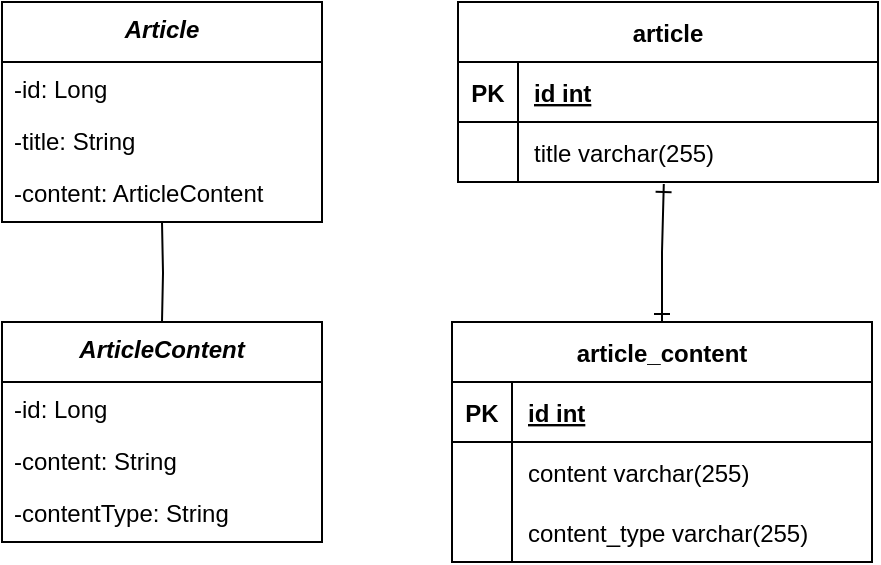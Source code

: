 <mxfile version="24.4.13" type="device">
  <diagram name="페이지-1" id="e2R_aJhyHijVgBuUbcVo">
    <mxGraphModel dx="1114" dy="894" grid="1" gridSize="10" guides="1" tooltips="1" connect="1" arrows="1" fold="1" page="1" pageScale="1" pageWidth="827" pageHeight="1169" math="0" shadow="0">
      <root>
        <mxCell id="0" />
        <mxCell id="1" parent="0" />
        <mxCell id="mdnsR1Y4YJR1qsgHYFp7-1" style="edgeStyle=orthogonalEdgeStyle;rounded=0;orthogonalLoop=1;jettySize=auto;html=1;exitX=0.5;exitY=1;exitDx=0;exitDy=0;entryX=0.5;entryY=0;entryDx=0;entryDy=0;startArrow=none;startFill=0;endArrow=none;endFill=0;" edge="1" parent="1" target="mdnsR1Y4YJR1qsgHYFp7-4">
          <mxGeometry relative="1" as="geometry">
            <mxPoint x="115" y="160" as="sourcePoint" />
          </mxGeometry>
        </mxCell>
        <mxCell id="mdnsR1Y4YJR1qsgHYFp7-4" value="ArticleContent" style="swimlane;fontStyle=3;align=center;verticalAlign=top;childLayout=stackLayout;horizontal=1;startSize=30;horizontalStack=0;resizeParent=1;resizeLast=0;collapsible=1;marginBottom=0;rounded=0;shadow=0;strokeWidth=1;" vertex="1" parent="1">
          <mxGeometry x="35" y="210" width="160" height="110" as="geometry">
            <mxRectangle x="230" y="140" width="160" height="26" as="alternateBounds" />
          </mxGeometry>
        </mxCell>
        <mxCell id="mdnsR1Y4YJR1qsgHYFp7-5" value="-id: Long" style="text;align=left;verticalAlign=top;spacingLeft=4;spacingRight=4;overflow=hidden;rotatable=0;points=[[0,0.5],[1,0.5]];portConstraint=eastwest;" vertex="1" parent="mdnsR1Y4YJR1qsgHYFp7-4">
          <mxGeometry y="30" width="160" height="26" as="geometry" />
        </mxCell>
        <mxCell id="mdnsR1Y4YJR1qsgHYFp7-6" value="-content: String" style="text;align=left;verticalAlign=top;spacingLeft=4;spacingRight=4;overflow=hidden;rotatable=0;points=[[0,0.5],[1,0.5]];portConstraint=eastwest;rounded=0;shadow=0;html=0;" vertex="1" parent="mdnsR1Y4YJR1qsgHYFp7-4">
          <mxGeometry y="56" width="160" height="26" as="geometry" />
        </mxCell>
        <mxCell id="mdnsR1Y4YJR1qsgHYFp7-7" value="-contentType: String" style="text;align=left;verticalAlign=top;spacingLeft=4;spacingRight=4;overflow=hidden;rotatable=0;points=[[0,0.5],[1,0.5]];portConstraint=eastwest;rounded=0;shadow=0;html=0;" vertex="1" parent="mdnsR1Y4YJR1qsgHYFp7-4">
          <mxGeometry y="82" width="160" height="26" as="geometry" />
        </mxCell>
        <mxCell id="mdnsR1Y4YJR1qsgHYFp7-13" style="edgeStyle=orthogonalEdgeStyle;rounded=0;orthogonalLoop=1;jettySize=auto;html=1;exitX=0.5;exitY=0;exitDx=0;exitDy=0;entryX=0.49;entryY=1.033;entryDx=0;entryDy=0;startArrow=ERone;startFill=0;endArrow=ERone;endFill=0;entryPerimeter=0;" edge="1" parent="1" source="mdnsR1Y4YJR1qsgHYFp7-14" target="mdnsR1Y4YJR1qsgHYFp7-38">
          <mxGeometry relative="1" as="geometry">
            <mxPoint x="365" y="160" as="targetPoint" />
          </mxGeometry>
        </mxCell>
        <mxCell id="mdnsR1Y4YJR1qsgHYFp7-14" value="article_content" style="shape=table;startSize=30;container=1;collapsible=1;childLayout=tableLayout;fixedRows=1;rowLines=0;fontStyle=1;align=center;resizeLast=1;" vertex="1" parent="1">
          <mxGeometry x="260" y="210" width="210" height="120" as="geometry" />
        </mxCell>
        <mxCell id="mdnsR1Y4YJR1qsgHYFp7-15" value="" style="shape=partialRectangle;collapsible=0;dropTarget=0;pointerEvents=0;fillColor=none;points=[[0,0.5],[1,0.5]];portConstraint=eastwest;top=0;left=0;right=0;bottom=1;" vertex="1" parent="mdnsR1Y4YJR1qsgHYFp7-14">
          <mxGeometry y="30" width="210" height="30" as="geometry" />
        </mxCell>
        <mxCell id="mdnsR1Y4YJR1qsgHYFp7-16" value="PK" style="shape=partialRectangle;overflow=hidden;connectable=0;fillColor=none;top=0;left=0;bottom=0;right=0;fontStyle=1;" vertex="1" parent="mdnsR1Y4YJR1qsgHYFp7-15">
          <mxGeometry width="30" height="30" as="geometry">
            <mxRectangle width="30" height="30" as="alternateBounds" />
          </mxGeometry>
        </mxCell>
        <mxCell id="mdnsR1Y4YJR1qsgHYFp7-17" value="id int" style="shape=partialRectangle;overflow=hidden;connectable=0;fillColor=none;top=0;left=0;bottom=0;right=0;align=left;spacingLeft=6;fontStyle=5;" vertex="1" parent="mdnsR1Y4YJR1qsgHYFp7-15">
          <mxGeometry x="30" width="180" height="30" as="geometry">
            <mxRectangle width="180" height="30" as="alternateBounds" />
          </mxGeometry>
        </mxCell>
        <mxCell id="mdnsR1Y4YJR1qsgHYFp7-18" value="" style="shape=partialRectangle;collapsible=0;dropTarget=0;pointerEvents=0;fillColor=none;points=[[0,0.5],[1,0.5]];portConstraint=eastwest;top=0;left=0;right=0;bottom=0;" vertex="1" parent="mdnsR1Y4YJR1qsgHYFp7-14">
          <mxGeometry y="60" width="210" height="30" as="geometry" />
        </mxCell>
        <mxCell id="mdnsR1Y4YJR1qsgHYFp7-19" value="" style="shape=partialRectangle;overflow=hidden;connectable=0;fillColor=none;top=0;left=0;bottom=0;right=0;" vertex="1" parent="mdnsR1Y4YJR1qsgHYFp7-18">
          <mxGeometry width="30" height="30" as="geometry">
            <mxRectangle width="30" height="30" as="alternateBounds" />
          </mxGeometry>
        </mxCell>
        <mxCell id="mdnsR1Y4YJR1qsgHYFp7-20" value="content varchar(255)" style="shape=partialRectangle;overflow=hidden;connectable=0;fillColor=none;top=0;left=0;bottom=0;right=0;align=left;spacingLeft=6;" vertex="1" parent="mdnsR1Y4YJR1qsgHYFp7-18">
          <mxGeometry x="30" width="180" height="30" as="geometry">
            <mxRectangle width="180" height="30" as="alternateBounds" />
          </mxGeometry>
        </mxCell>
        <mxCell id="mdnsR1Y4YJR1qsgHYFp7-21" value="" style="shape=partialRectangle;collapsible=0;dropTarget=0;pointerEvents=0;fillColor=none;points=[[0,0.5],[1,0.5]];portConstraint=eastwest;top=0;left=0;right=0;bottom=0;" vertex="1" parent="mdnsR1Y4YJR1qsgHYFp7-14">
          <mxGeometry y="90" width="210" height="30" as="geometry" />
        </mxCell>
        <mxCell id="mdnsR1Y4YJR1qsgHYFp7-22" value="" style="shape=partialRectangle;overflow=hidden;connectable=0;fillColor=none;top=0;left=0;bottom=0;right=0;" vertex="1" parent="mdnsR1Y4YJR1qsgHYFp7-21">
          <mxGeometry width="30" height="30" as="geometry">
            <mxRectangle width="30" height="30" as="alternateBounds" />
          </mxGeometry>
        </mxCell>
        <mxCell id="mdnsR1Y4YJR1qsgHYFp7-23" value="content_type varchar(255)" style="shape=partialRectangle;overflow=hidden;connectable=0;fillColor=none;top=0;left=0;bottom=0;right=0;align=left;spacingLeft=6;" vertex="1" parent="mdnsR1Y4YJR1qsgHYFp7-21">
          <mxGeometry x="30" width="180" height="30" as="geometry">
            <mxRectangle width="180" height="30" as="alternateBounds" />
          </mxGeometry>
        </mxCell>
        <mxCell id="mdnsR1Y4YJR1qsgHYFp7-30" value="Article" style="swimlane;fontStyle=3;align=center;verticalAlign=top;childLayout=stackLayout;horizontal=1;startSize=30;horizontalStack=0;resizeParent=1;resizeLast=0;collapsible=1;marginBottom=0;rounded=0;shadow=0;strokeWidth=1;" vertex="1" parent="1">
          <mxGeometry x="35" y="50" width="160" height="110" as="geometry">
            <mxRectangle x="230" y="140" width="160" height="26" as="alternateBounds" />
          </mxGeometry>
        </mxCell>
        <mxCell id="mdnsR1Y4YJR1qsgHYFp7-31" value="-id: Long" style="text;align=left;verticalAlign=top;spacingLeft=4;spacingRight=4;overflow=hidden;rotatable=0;points=[[0,0.5],[1,0.5]];portConstraint=eastwest;" vertex="1" parent="mdnsR1Y4YJR1qsgHYFp7-30">
          <mxGeometry y="30" width="160" height="26" as="geometry" />
        </mxCell>
        <mxCell id="mdnsR1Y4YJR1qsgHYFp7-32" value="-title: String" style="text;align=left;verticalAlign=top;spacingLeft=4;spacingRight=4;overflow=hidden;rotatable=0;points=[[0,0.5],[1,0.5]];portConstraint=eastwest;rounded=0;shadow=0;html=0;" vertex="1" parent="mdnsR1Y4YJR1qsgHYFp7-30">
          <mxGeometry y="56" width="160" height="26" as="geometry" />
        </mxCell>
        <mxCell id="mdnsR1Y4YJR1qsgHYFp7-33" value="-content: ArticleContent" style="text;align=left;verticalAlign=top;spacingLeft=4;spacingRight=4;overflow=hidden;rotatable=0;points=[[0,0.5],[1,0.5]];portConstraint=eastwest;rounded=0;shadow=0;html=0;" vertex="1" parent="mdnsR1Y4YJR1qsgHYFp7-30">
          <mxGeometry y="82" width="160" height="26" as="geometry" />
        </mxCell>
        <mxCell id="mdnsR1Y4YJR1qsgHYFp7-34" value="article" style="shape=table;startSize=30;container=1;collapsible=1;childLayout=tableLayout;fixedRows=1;rowLines=0;fontStyle=1;align=center;resizeLast=1;" vertex="1" parent="1">
          <mxGeometry x="263" y="50" width="210" height="90" as="geometry" />
        </mxCell>
        <mxCell id="mdnsR1Y4YJR1qsgHYFp7-35" value="" style="shape=partialRectangle;collapsible=0;dropTarget=0;pointerEvents=0;fillColor=none;points=[[0,0.5],[1,0.5]];portConstraint=eastwest;top=0;left=0;right=0;bottom=1;" vertex="1" parent="mdnsR1Y4YJR1qsgHYFp7-34">
          <mxGeometry y="30" width="210" height="30" as="geometry" />
        </mxCell>
        <mxCell id="mdnsR1Y4YJR1qsgHYFp7-36" value="PK" style="shape=partialRectangle;overflow=hidden;connectable=0;fillColor=none;top=0;left=0;bottom=0;right=0;fontStyle=1;" vertex="1" parent="mdnsR1Y4YJR1qsgHYFp7-35">
          <mxGeometry width="30" height="30" as="geometry">
            <mxRectangle width="30" height="30" as="alternateBounds" />
          </mxGeometry>
        </mxCell>
        <mxCell id="mdnsR1Y4YJR1qsgHYFp7-37" value="id int" style="shape=partialRectangle;overflow=hidden;connectable=0;fillColor=none;top=0;left=0;bottom=0;right=0;align=left;spacingLeft=6;fontStyle=5;" vertex="1" parent="mdnsR1Y4YJR1qsgHYFp7-35">
          <mxGeometry x="30" width="180" height="30" as="geometry">
            <mxRectangle width="180" height="30" as="alternateBounds" />
          </mxGeometry>
        </mxCell>
        <mxCell id="mdnsR1Y4YJR1qsgHYFp7-38" value="" style="shape=partialRectangle;collapsible=0;dropTarget=0;pointerEvents=0;fillColor=none;points=[[0,0.5],[1,0.5]];portConstraint=eastwest;top=0;left=0;right=0;bottom=0;" vertex="1" parent="mdnsR1Y4YJR1qsgHYFp7-34">
          <mxGeometry y="60" width="210" height="30" as="geometry" />
        </mxCell>
        <mxCell id="mdnsR1Y4YJR1qsgHYFp7-39" value="" style="shape=partialRectangle;overflow=hidden;connectable=0;fillColor=none;top=0;left=0;bottom=0;right=0;" vertex="1" parent="mdnsR1Y4YJR1qsgHYFp7-38">
          <mxGeometry width="30" height="30" as="geometry">
            <mxRectangle width="30" height="30" as="alternateBounds" />
          </mxGeometry>
        </mxCell>
        <mxCell id="mdnsR1Y4YJR1qsgHYFp7-40" value="title varchar(255)" style="shape=partialRectangle;overflow=hidden;connectable=0;fillColor=none;top=0;left=0;bottom=0;right=0;align=left;spacingLeft=6;" vertex="1" parent="mdnsR1Y4YJR1qsgHYFp7-38">
          <mxGeometry x="30" width="180" height="30" as="geometry">
            <mxRectangle width="180" height="30" as="alternateBounds" />
          </mxGeometry>
        </mxCell>
      </root>
    </mxGraphModel>
  </diagram>
</mxfile>
